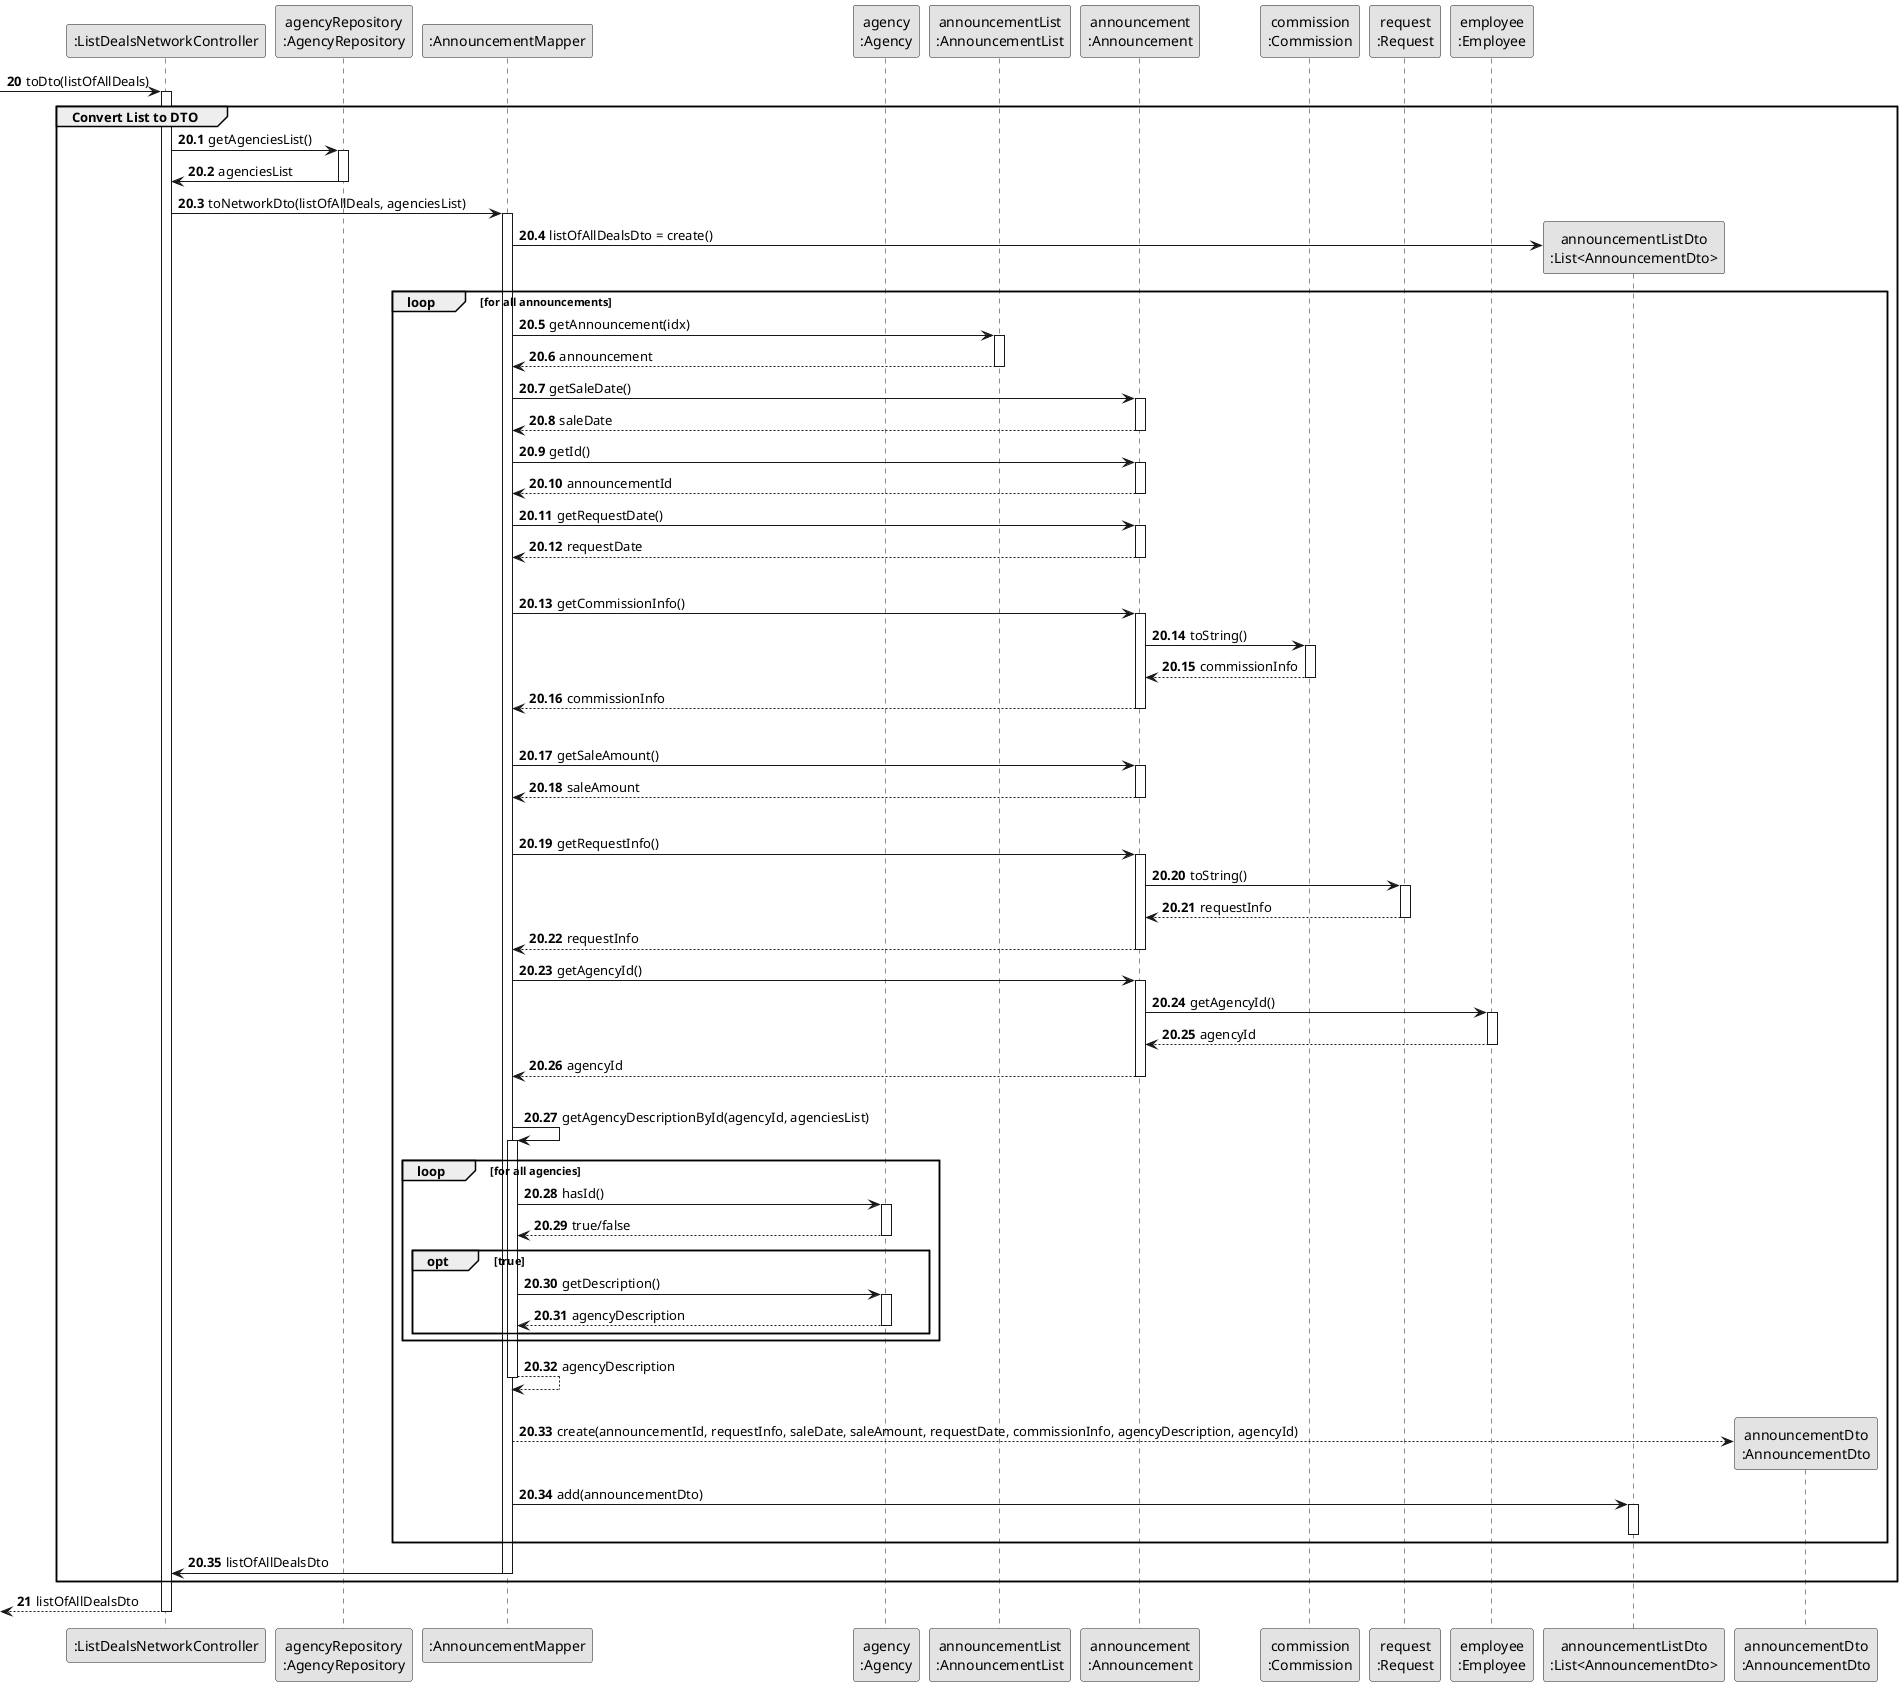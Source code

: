 @startuml
skinparam monochrome true
skinparam packageStyle rectangle
skinparam shadowing false

'hide footbox
participant ":ListDealsNetworkController" as CTRL
participant "agencyRepository\n:AgencyRepository" as AgencyRepository
participant ":AnnouncementMapper" as MAPPER
participant "agency\n:Agency" as AGC
participant "announcementList\n:AnnouncementList" as ANNOUNCELIST
participant "announcement\n:Announcement" as ANNOUNCE
participant "commission\n:Commission" as COMMISSION
participant "request\n:Request" as REQUEST
participant "employee\n:Employee" as EMPLOYEE
participant "announcementListDto\n:List<AnnouncementDto>" as LISTDTO
participant "announcementDto\n:AnnouncementDto" as ANCDTO

autonumber 20

    -> CTRL : toDto(listOfAllDeals)

    activate CTRL

group Convert List to DTO

    autonumber 20.1

        CTRL -> AgencyRepository : getAgenciesList()
        activate AgencyRepository

        AgencyRepository -> CTRL : agenciesList
        deactivate AgencyRepository

       CTRL -> MAPPER : toNetworkDto(listOfAllDeals, agenciesList)
        activate MAPPER

        MAPPER -> LISTDTO** : listOfAllDealsDto = create()

        loop for all announcements

        MAPPER -> ANNOUNCELIST : getAnnouncement(idx)
        activate ANNOUNCELIST

            ANNOUNCELIST --> MAPPER : announcement
        deactivate ANNOUNCELIST

        MAPPER -> ANNOUNCE : getSaleDate()
        activate ANNOUNCE

            ANNOUNCE --> MAPPER : saleDate
        deactivate ANNOUNCE

        MAPPER -> ANNOUNCE : getId()
        activate ANNOUNCE

        ANNOUNCE --> MAPPER : announcementId
        deactivate ANNOUNCE

        MAPPER -> ANNOUNCE : getRequestDate()
        activate ANNOUNCE

        ANNOUNCE --> MAPPER : requestDate
        deactivate ANNOUNCE
|||
        MAPPER -> ANNOUNCE : getCommissionInfo()
        activate ANNOUNCE

            ANNOUNCE -> COMMISSION : toString()
            activate COMMISSION

                COMMISSION --> ANNOUNCE : commissionInfo
            deactivate COMMISSION

        ANNOUNCE --> MAPPER : commissionInfo
        deactivate ANNOUNCE
|||

        MAPPER -> ANNOUNCE : getSaleAmount()
        activate ANNOUNCE

            ANNOUNCE --> MAPPER : saleAmount
        deactivate ANNOUNCE

|||
        MAPPER -> ANNOUNCE : getRequestInfo()
        activate ANNOUNCE

            ANNOUNCE -> REQUEST : toString()
            activate REQUEST

                REQUEST --> ANNOUNCE : requestInfo
            deactivate REQUEST

            ANNOUNCE --> MAPPER : requestInfo
        deactivate ANNOUNCE

        MAPPER -> ANNOUNCE : getAgencyId()
        activate ANNOUNCE

            ANNOUNCE -> EMPLOYEE : getAgencyId()
            activate EMPLOYEE

                EMPLOYEE --> ANNOUNCE : agencyId
            deactivate EMPLOYEE

        ANNOUNCE --> MAPPER : agencyId
        deactivate ANNOUNCE
|||
        MAPPER -> MAPPER : getAgencyDescriptionById(agencyId, agenciesList)
        activate MAPPER

        loop for all agencies

         MAPPER -> AGC : hasId()
         activate AGC

         AGC --> MAPPER : true/false
         deactivate AGC

         opt true
              MAPPER -> AGC : getDescription()
             activate AGC

             AGC --> MAPPER : agencyDescription
             deactivate AGC
         end opt

        end loop

            MAPPER --> MAPPER : agencyDescription
        deactivate MAPPER
|||
        MAPPER --> ANCDTO**: create(announcementId, requestInfo, saleDate, saleAmount, requestDate, commissionInfo, agencyDescription, agencyId)

        MAPPER -> LISTDTO : add(announcementDto)
        activate LISTDTO
        deactivate LISTDTO

        end loop

        MAPPER -> CTRL : listOfAllDealsDto
        deactivate MAPPER

end group

    autonumber 21

    <-- CTRL : listOfAllDealsDto

    deactivate CTRL

@enduml